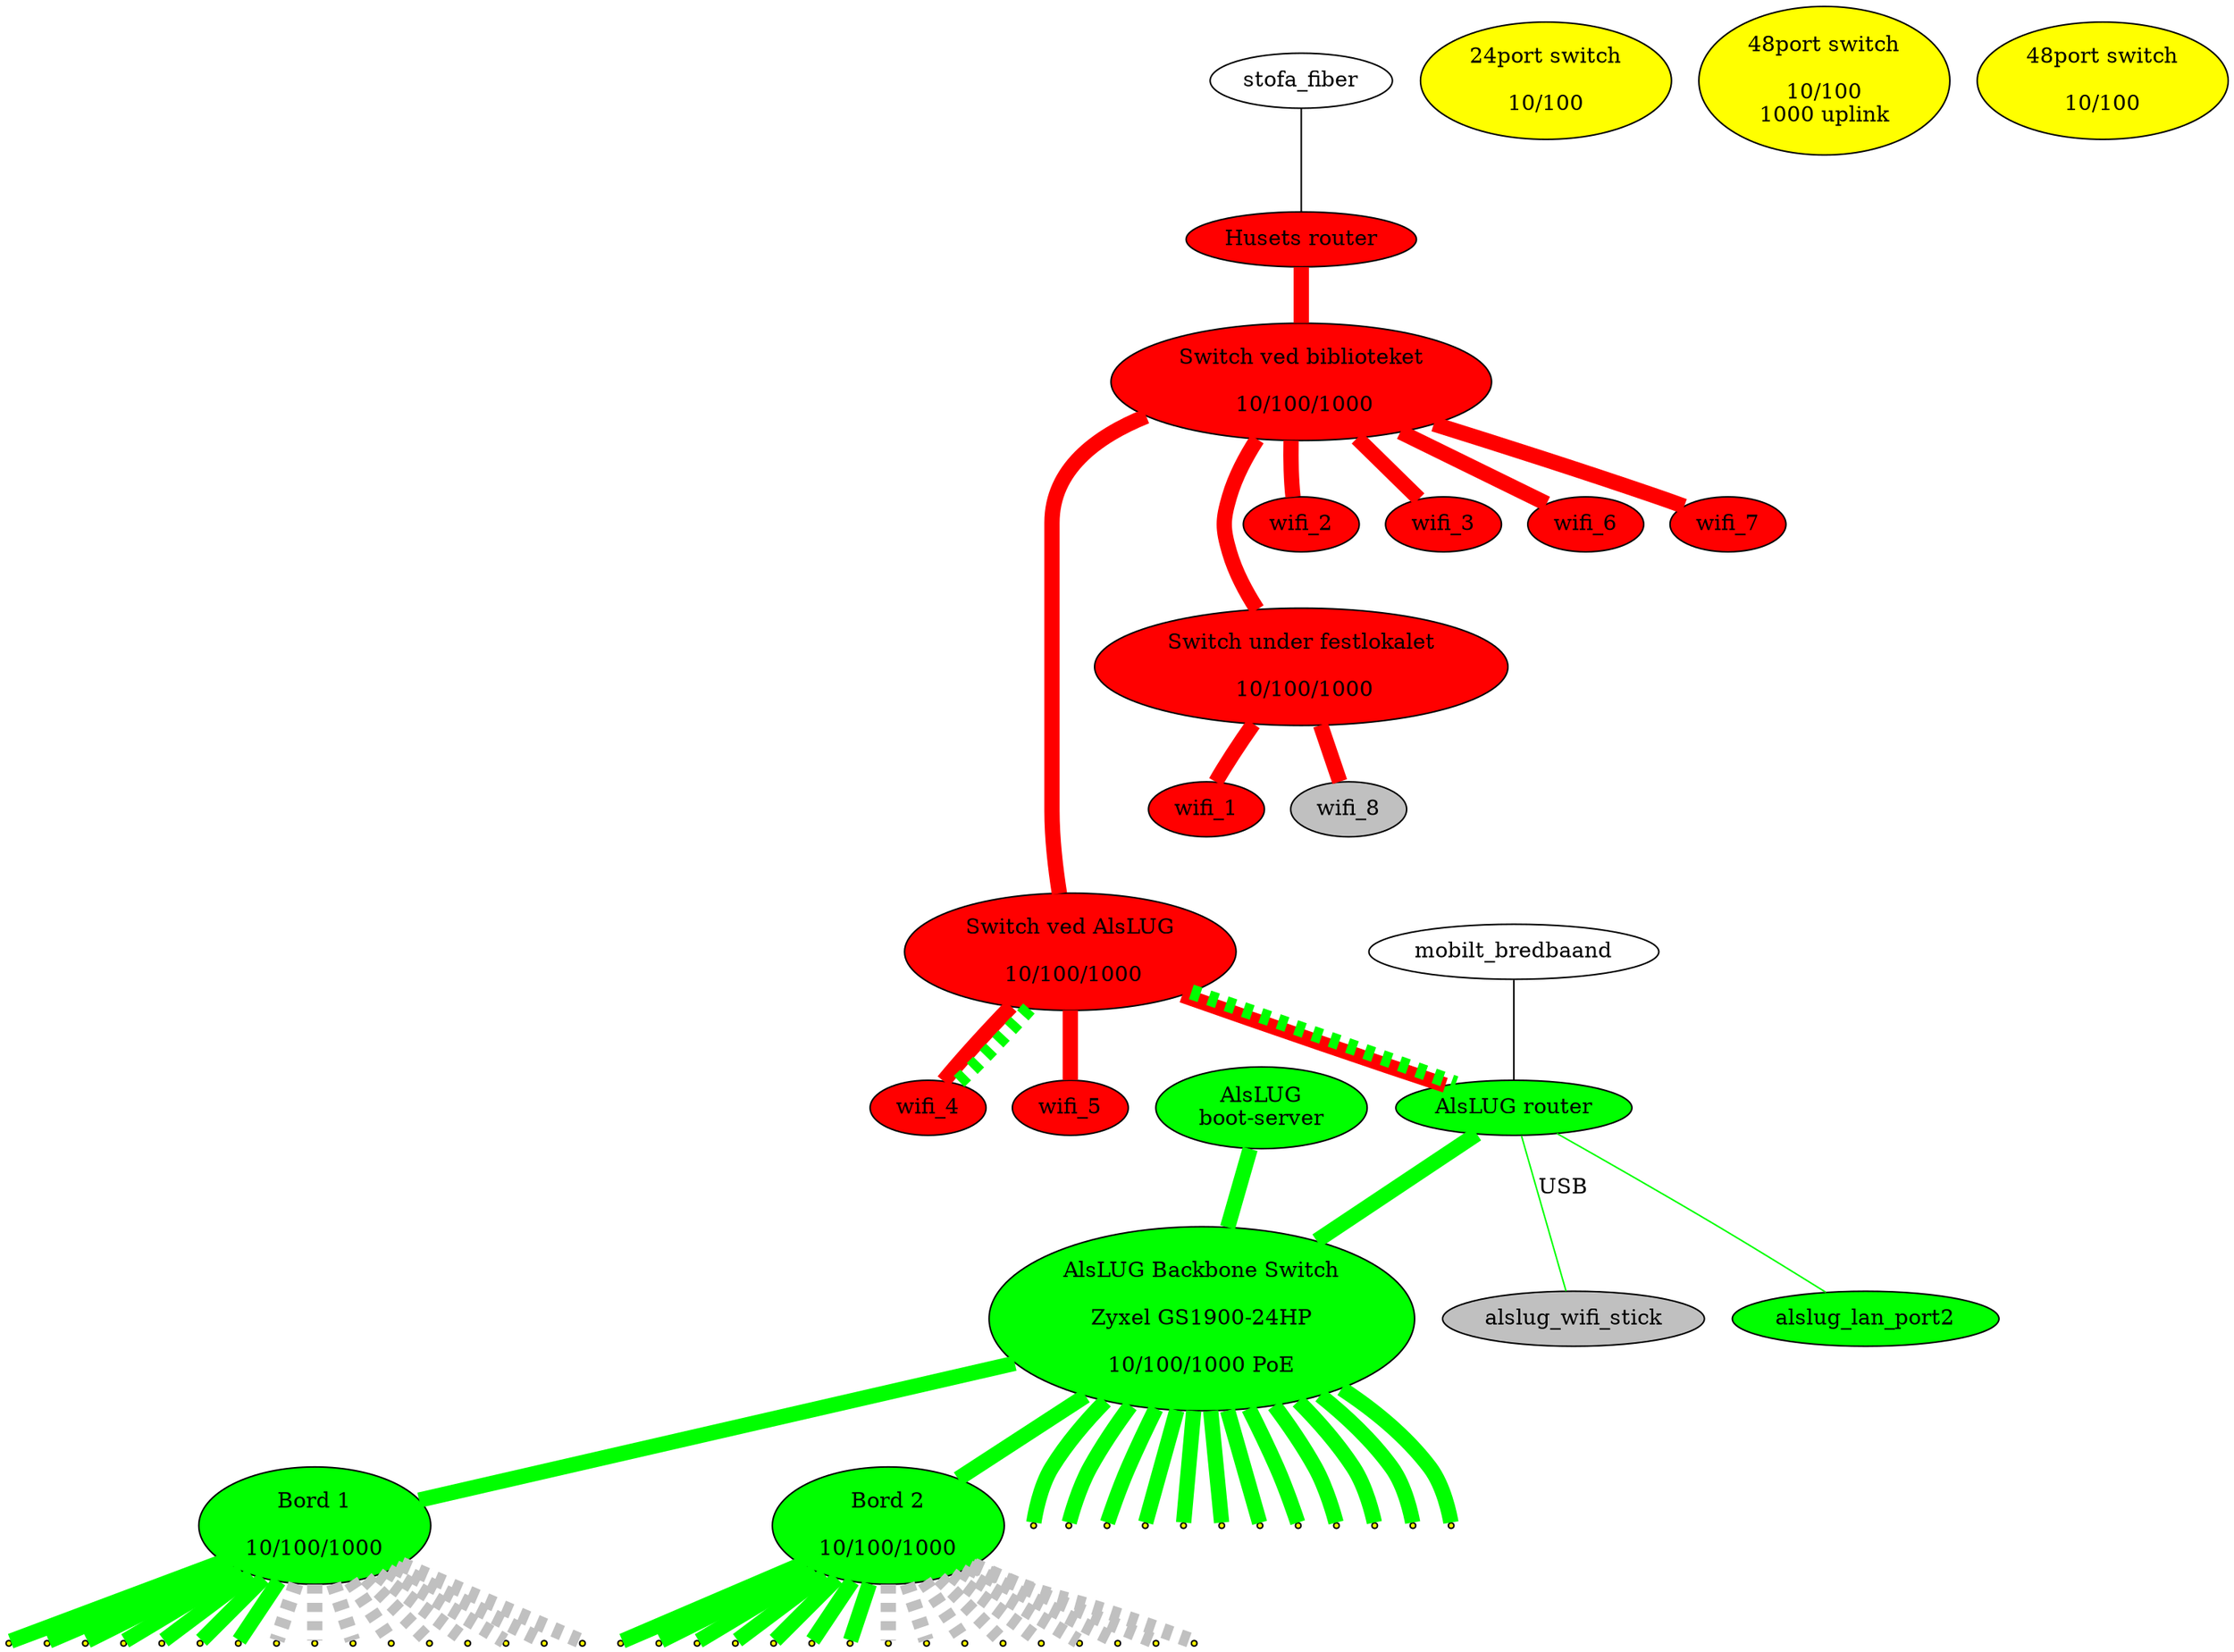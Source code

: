 digraph xxx {
#  link_12a [ shape=point ];
#  link_12b [ shape=point ];
#  link_12c [ shape=point ];
  edge [ dir=none penwidth=10 ];

  node [ style=filled fillcolor=red ];
  husets_router [ label="Husets router" ];
  husets_switch_1 [ label="Switch ved biblioteket\n\n 10/100/1000" ];
  husets_switch_2 [ label="Switch ved AlsLUG\n\n 10/100/1000" ];
  festlokale_switch [ label="Switch under festlokalet\n\n 10/100/1000" ];
  wifi_1 wifi_2 wifi_3 wifi_4 wifi_5 wifi_6 wifi_7;
  wifi_8 [ fillcolor=gray ];
  
  node [ style=filled fillcolor=green ];
  alslug_router [ label="AlsLUG router" ];
  alslug_gl_bootserver [ label="AlsLUG\nboot-server" ];
  alslug_backbone_switch [ label="AlsLUG Backbone Switch\n\nZyxel GS1900-24HP\n\n10/100/1000 PoE"];
  bord_1 [ label="Bord 1\n\n10/100/1000"];
  bord_2 [ label="Bord 2\n\n10/100/1000"];
  alslug_wifi_stick alslug_lan_port2;
  
  // Udstyr som pt ikke bruges
  node [ style=filled fillcolor=yellow ];
  switch_24p      [ label="24port switch\n\n10/100"];
  switch_48p      [ label="48port switch\n\n10/100\n1000 uplink"];
  switch_48p_poe  [ label="48port switch\n\n10/100"];
  
  node [ style=normal ];
  // Internet forbindelser
  stofa_fiber      -> husets_router [ penwidth=1 fillcolor=black style=filled ];
  mobilt_bredbaand -> alslug_router [ penwidth=1 fillcolor=black style=filled ];
  
  // Husets forbindelser
  edge  [ color=red style=solid ];
  husets_router -> husets_switch_1 -> { wifi_2 wifi_3 wifi_6 wifi_7 };
  husets_switch_1 -> husets_switch_2 -> { wifi_4 wifi_5 alslug_router};
  husets_switch_1 -> festlokale_switch -> { wifi_1 wifi_8 };

  // VLAN forbindelser over bakkensbros netværk
  edge  [ color=green style=dashed ];
  husets_switch_2 -> { alslug_router wifi_4 };

  alslug_wifi_stick [ fillcolor=gray style=filled ];

  // Interne forbindelser
  edge [ color=green style=solid ];
  node [ shape=point ];
  {alslug_router alslug_gl_bootserver} -> alslug_backbone_switch -> { bord_1 bord_2 
                  vindue_left_12  vindue_left_11  vindue_left_10  vindue_left_9
                  vindue_center_8 vindue_center_7 vindue_center_6 vindue_center_5
                  vindue_right_4  vindue_right_3  vindue_right_2  vindue_right_1
                  }
 
  alslug_router -> alslug_wifi_stick [ penwidth=1 label="USB" ];
  alslug_router -> alslug_lan_port2 [ penwidth=1 ];
  
  bord_1 -> {
                  bord_1_1 bord_1_2 bord_1_3 bord_1_4
                  bord_1_5 bord_1_6 bord_1_7
                };
  bord_1 -> {
                  bord_1_8 bord_1_9 bord_1_10 bord_1_11
                  bord_1_12 bord_1_13 bord_1_14 bord_1_15 bord_1_16
                } [ style=dashed color=gray ];
  bord_2 -> {
                  bord_2_1 bord_2_2 bord_2_3 bord_2_4
                  bord_2_5 bord_2_6 bord_2_7
                };
  bord_2 -> {
                  bord_2_8 bord_2_9 bord_2_10 bord_2_11
                  bord_2_12 bord_2_13 bord_2_14 bord_2_15 bord_2_16
                } [ style=dashed color=gray ];
                
  edge [ color=invis ];
  husets_switch_1 -> wifi_2 -> festlokale_switch -> wifi_1 -> husets_switch_2;
}
